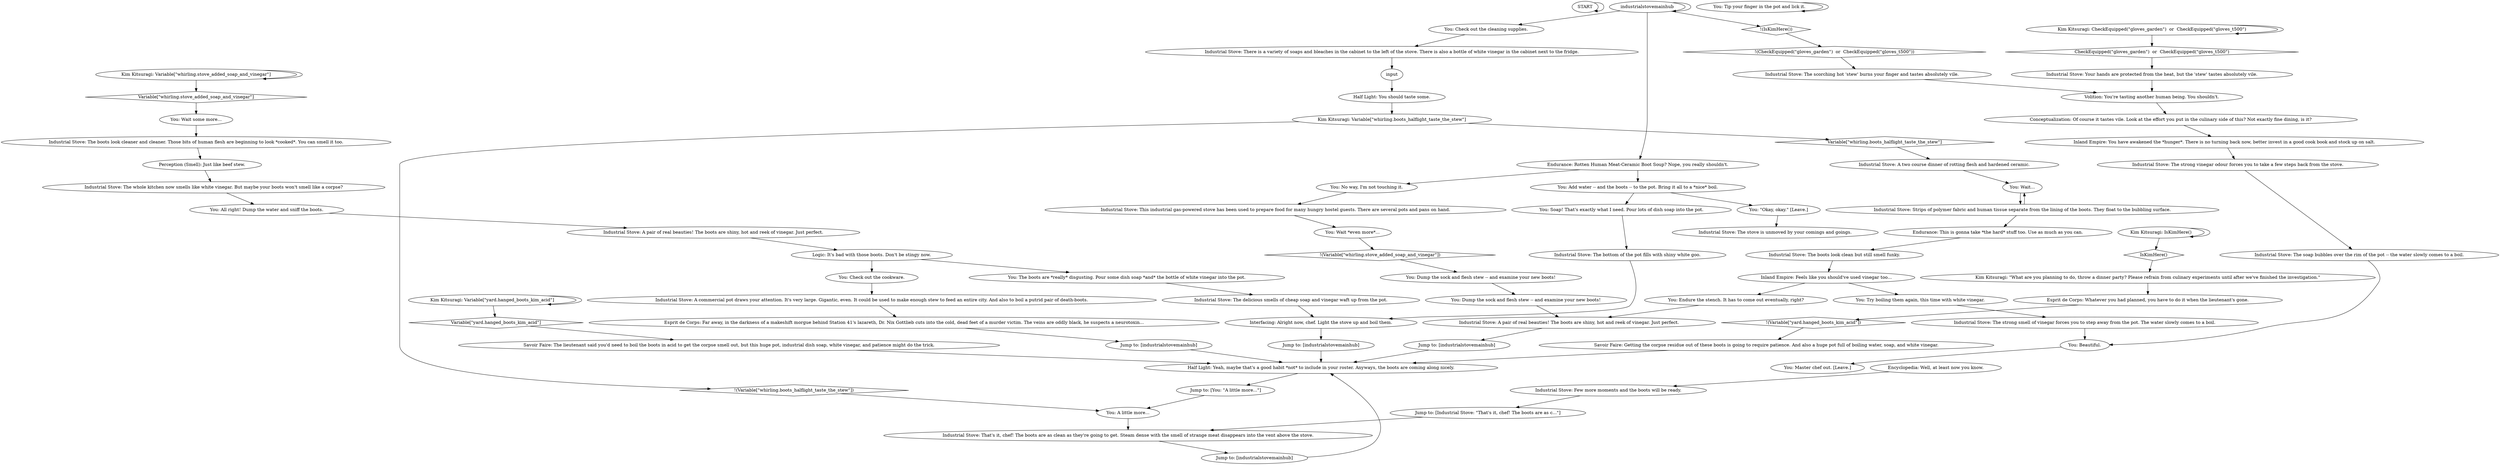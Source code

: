 # WHIRLING F1 / INDUSTRIAL STOVE
# You can use the stove to boil the hanged man's boots when Kim is not around.
# ==================================================
digraph G {
	  0 [label="START"];
	  1 [label="input"];
	  2 [label="Endurance: This is gonna take *the hard* stuff too. Use as much as you can."];
	  3 [label="You: Beautiful."];
	  4 [label="You: Wait..."];
	  5 [label="You: Wait some more..."];
	  6 [label="You: Dump the sock and flesh stew -- and examine your new boots!"];
	  7 [label="Industrial Stove: The boots look clean but still smell funky."];
	  8 [label="Logic: It's bad with those boots. Don't be stingy now."];
	  9 [label="Jump to: [industrialstovemainhub]"];
	  10 [label="Kim Kitsuragi: Variable[\"whirling.stove_added_soap_and_vinegar\"]"];
	  11 [label="Variable[\"whirling.stove_added_soap_and_vinegar\"]", shape=diamond];
	  12 [label="!(Variable[\"whirling.stove_added_soap_and_vinegar\"])", shape=diamond];
	  13 [label="Industrial Stove: The whole kitchen now smells like white vinegar. But maybe your boots won't smell like a corpse?"];
	  14 [label="Half Light: You should taste some."];
	  15 [label="Industrial Stove: This industrial gas-powered stove has been used to prepare food for many hungry hostel guests. There are several pots and pans on hand."];
	  16 [label="Half Light: Yeah, maybe that's a good habit *not* to include in your roster. Anyways, the boots are coming along nicely."];
	  17 [label="industrialstovemainhub"];
	  18 [label="You: Check out the cookware."];
	  19 [label="You: Soap! That's exactly what I need. Pour lots of dish soap into the pot."];
	  20 [label="Industrial Stove: The soap bubbles over the rim of the pot -- the water slowly comes to a boil."];
	  21 [label="You: Wait *even more*..."];
	  22 [label="Kim Kitsuragi: IsKimHere()"];
	  23 [label="IsKimHere()", shape=diamond];
	  24 [label="!(IsKimHere())", shape=diamond];
	  25 [label="You: Master chef out. [Leave.]"];
	  26 [label="Industrial Stove: A two course dinner of rotting flesh and hardened ceramic."];
	  27 [label="Endurance: Rotten Human Meat-Ceramic Boot Soup? Nope, you really shouldn't."];
	  28 [label="You: Add water -- and the boots -- to the pot. Bring it all to a *nice* boil."];
	  29 [label="You: Tip your finger in the pot and lick it."];
	  30 [label="Kim Kitsuragi: CheckEquipped(\"gloves_garden\")  or  CheckEquipped(\"gloves_t500\")"];
	  31 [label="CheckEquipped(\"gloves_garden\")  or  CheckEquipped(\"gloves_t500\")", shape=diamond];
	  32 [label="!(CheckEquipped(\"gloves_garden\")  or  CheckEquipped(\"gloves_t500\"))", shape=diamond];
	  33 [label="Kim Kitsuragi: Variable[\"yard.hanged_boots_kim_acid\"]"];
	  34 [label="Variable[\"yard.hanged_boots_kim_acid\"]", shape=diamond];
	  35 [label="!(Variable[\"yard.hanged_boots_kim_acid\"])", shape=diamond];
	  36 [label="You: \"Okay, okay.\" [Leave.]"];
	  37 [label="Industrial Stove: The strong smell of vinegar forces you to step away from the pot. The water slowly comes to a boil."];
	  38 [label="Industrial Stove: The strong vinegar odour forces you to take a few steps back from the stove."];
	  39 [label="Encyclopedia: Well, at least now you know."];
	  40 [label="You: Endure the stench. It has to come out eventually, right?"];
	  41 [label="Jump to: [industrialstovemainhub]"];
	  42 [label="Jump to: [Industrial Stove: \"That's it, chef! The boots are as c...\"]"];
	  43 [label="Savoir Faire: Getting the corpse residue out of these boots is going to require patience. And also a huge pot full of boiling water, soap, and white vinegar."];
	  44 [label="Industrial Stove: Strips of polymer fabric and human tissue separate from the lining of the boots. They float to the bubbling surface."];
	  45 [label="Industrial Stove: The bottom of the pot fills with shiny white goo."];
	  46 [label="Esprit de Corps: Far away, in the darkness of a makeshift morgue behind Station 41's lazareth, Dr. Nix Gottlieb cuts into the cold, dead feet of a murder victim. The veins are oddly black, he suspects a neurotoxin..."];
	  47 [label="You: No way, I'm not touching it."];
	  48 [label="Industrial Stove: Few more moments and the boots will be ready."];
	  49 [label="Jump to: [You: \"A little more...\"]"];
	  50 [label="Industrial Stove: The stove is unmoved by your comings and goings."];
	  51 [label="Industrial Stove: A commercial pot draws your attention. It's very large. Gigantic, even. It could be used to make enough stew to feed an entire city. And also to boil a putrid pair of death-boots."];
	  52 [label="Industrial Stove: The boots look cleaner and cleaner. Those bits of human flesh are beginning to look *cooked*. You can smell it too."];
	  53 [label="You: All right! Dump the water and sniff the boots."];
	  54 [label="Conceptualization: Of course it tastes vile. Look at the effort you put in the culinary side of this? Not exactly fine dining, is it?"];
	  55 [label="Savoir Faire: The lieutenant said you'd need to boil the boots in acid to get the corpse smell out, but this huge pot, industrial dish soap, white vinegar, and patience might do the trick."];
	  56 [label="You: Check out the cleaning supplies."];
	  57 [label="Esprit de Corps: Whatever you had planned, you have to do it when the lieutenant's gone."];
	  58 [label="Volition: You're tasting another human being. You shouldn't."];
	  59 [label="Kim Kitsuragi: \"What are you planning to do, throw a dinner party? Please refrain from culinary experiments until after we've finished the investigation.\""];
	  60 [label="Inland Empire: You have awakened the *hunger*. There is no turning back now, better invest in a good cook book and stock up on salt."];
	  61 [label="Inland Empire: Feels like you should've used vinegar too..."];
	  62 [label="Jump to: [industrialstovemainhub]"];
	  63 [label="Industrial Stove: The scorching hot 'stew' burns your finger and tastes absolutely vile."];
	  64 [label="Industrial Stove: Your hands are protected from the heat, but the 'stew' tastes absolutely vile."];
	  65 [label="You: A little more..."];
	  66 [label="Industrial Stove: That's it, chef! The boots are as clean as they're going to get. Steam dense with the smell of strange meat disappears into the vent above the stove."];
	  67 [label="Perception (Smell): Just like beef stew."];
	  68 [label="You: The boots are *really* disgusting. Pour some dish soap *and* the bottle of white vinegar into the pot."];
	  69 [label="Industrial Stove: A pair of real beauties! The boots are shiny, hot and reek of vinegar. Just perfect."];
	  70 [label="You: Dump the sock and flesh stew -- and examine your new boots!"];
	  71 [label="Jump to: [industrialstovemainhub]"];
	  72 [label="Kim Kitsuragi: Variable[\"whirling.boots_halflight_taste_the_stew\"]"];
	  73 [label="Variable[\"whirling.boots_halflight_taste_the_stew\"]", shape=diamond];
	  74 [label="!(Variable[\"whirling.boots_halflight_taste_the_stew\"])", shape=diamond];
	  75 [label="Interfacing: Alright now, chef. Light the stove up and boil them."];
	  76 [label="Industrial Stove: There is a variety of soaps and bleaches in the cabinet to the left of the stove. There is also a bottle of white vinegar in the cabinet next to the fridge."];
	  77 [label="Industrial Stove: A pair of real beauties! The boots are shiny, hot and reek of vinegar. Just perfect."];
	  78 [label="You: Try boiling them again, this time with white vinegar."];
	  79 [label="Industrial Stove: The delicious smells of cheap soap and vinegar waft up from the pot."];
	  0 -> 0
	  1 -> 14
	  2 -> 7
	  3 -> 25
	  4 -> 44
	  5 -> 52
	  6 -> 77
	  7 -> 61
	  8 -> 18
	  8 -> 68
	  9 -> 16
	  10 -> 10
	  10 -> 11
	  11 -> 5
	  12 -> 70
	  13 -> 53
	  14 -> 72
	  15 -> 21
	  16 -> 49
	  17 -> 56
	  17 -> 17
	  17 -> 27
	  17 -> 24
	  18 -> 51
	  19 -> 45
	  20 -> 3
	  21 -> 12
	  22 -> 22
	  22 -> 23
	  23 -> 59
	  24 -> 32
	  26 -> 4
	  27 -> 28
	  27 -> 47
	  28 -> 19
	  28 -> 36
	  29 -> 29
	  30 -> 30
	  30 -> 31
	  31 -> 64
	  32 -> 63
	  33 -> 33
	  33 -> 34
	  34 -> 55
	  35 -> 43
	  36 -> 50
	  37 -> 3
	  38 -> 20
	  39 -> 48
	  40 -> 77
	  41 -> 16
	  42 -> 66
	  43 -> 16
	  44 -> 2
	  44 -> 4
	  45 -> 75
	  46 -> 62
	  47 -> 15
	  48 -> 42
	  49 -> 65
	  51 -> 46
	  52 -> 67
	  53 -> 69
	  54 -> 60
	  55 -> 16
	  56 -> 76
	  57 -> 35
	  58 -> 54
	  59 -> 57
	  60 -> 38
	  61 -> 40
	  61 -> 78
	  62 -> 16
	  63 -> 58
	  64 -> 58
	  65 -> 66
	  66 -> 9
	  67 -> 13
	  68 -> 79
	  69 -> 8
	  70 -> 6
	  71 -> 16
	  72 -> 73
	  72 -> 74
	  73 -> 26
	  74 -> 65
	  75 -> 71
	  76 -> 1
	  77 -> 41
	  78 -> 37
	  79 -> 75
}

